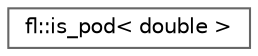 digraph "Graphical Class Hierarchy"
{
 // LATEX_PDF_SIZE
  bgcolor="transparent";
  edge [fontname=Helvetica,fontsize=10,labelfontname=Helvetica,labelfontsize=10];
  node [fontname=Helvetica,fontsize=10,shape=box,height=0.2,width=0.4];
  rankdir="LR";
  Node0 [id="Node000000",label="fl::is_pod\< double \>",height=0.2,width=0.4,color="grey40", fillcolor="white", style="filled",URL="$d0/d09/structfl_1_1is__pod_3_01double_01_4.html",tooltip=" "];
}
